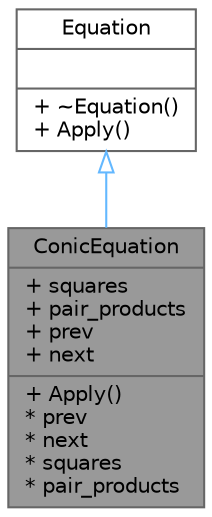 digraph "ConicEquation"
{
 // LATEX_PDF_SIZE
  bgcolor="transparent";
  edge [fontname=Helvetica,fontsize=10,labelfontname=Helvetica,labelfontsize=10];
  node [fontname=Helvetica,fontsize=10,shape=box,height=0.2,width=0.9];
  Node1 [shape=record,label="{ConicEquation\n|+ squares\l+ pair_products\l+ prev\l+ next\l|+ Apply()\l* prev\l* next\l* squares\l* pair_products\l}",height=0.2,width=0.4,color="gray40", fillcolor="grey60", style="filled", fontcolor="black",tooltip="Struct that defines position of the conic."];
  Node2 -> Node1 [dir="back",color="steelblue1",style="solid",arrowtail="onormal"];
  Node2 [shape=record,label="{Equation\n||+ ~Equation()\l+ Apply()\l}",height=0.2,width=0.4,color="gray40", fillcolor="white", style="filled",URL="$struct_equation.html",tooltip="Struct that defines position of the objects."];
}
